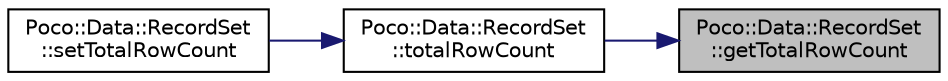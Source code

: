 digraph "Poco::Data::RecordSet::getTotalRowCount"
{
 // LATEX_PDF_SIZE
  edge [fontname="Helvetica",fontsize="10",labelfontname="Helvetica",labelfontsize="10"];
  node [fontname="Helvetica",fontsize="10",shape=record];
  rankdir="RL";
  Node1 [label="Poco::Data::RecordSet\l::getTotalRowCount",height=0.2,width=0.4,color="black", fillcolor="grey75", style="filled", fontcolor="black",tooltip="Replaced with subTotalRowCount() and getTotalRowCount()."];
  Node1 -> Node2 [dir="back",color="midnightblue",fontsize="10",style="solid"];
  Node2 [label="Poco::Data::RecordSet\l::totalRowCount",height=0.2,width=0.4,color="black", fillcolor="white", style="filled",URL="$classPoco_1_1Data_1_1RecordSet.html#a7f2dc49f019d3ebbf701daf0e688c981",tooltip=" "];
  Node2 -> Node3 [dir="back",color="midnightblue",fontsize="10",style="solid"];
  Node3 [label="Poco::Data::RecordSet\l::setTotalRowCount",height=0.2,width=0.4,color="black", fillcolor="white", style="filled",URL="$classPoco_1_1Data_1_1RecordSet.html#a74897e02e5bfe2c252105dcf477970e6",tooltip=" "];
}
